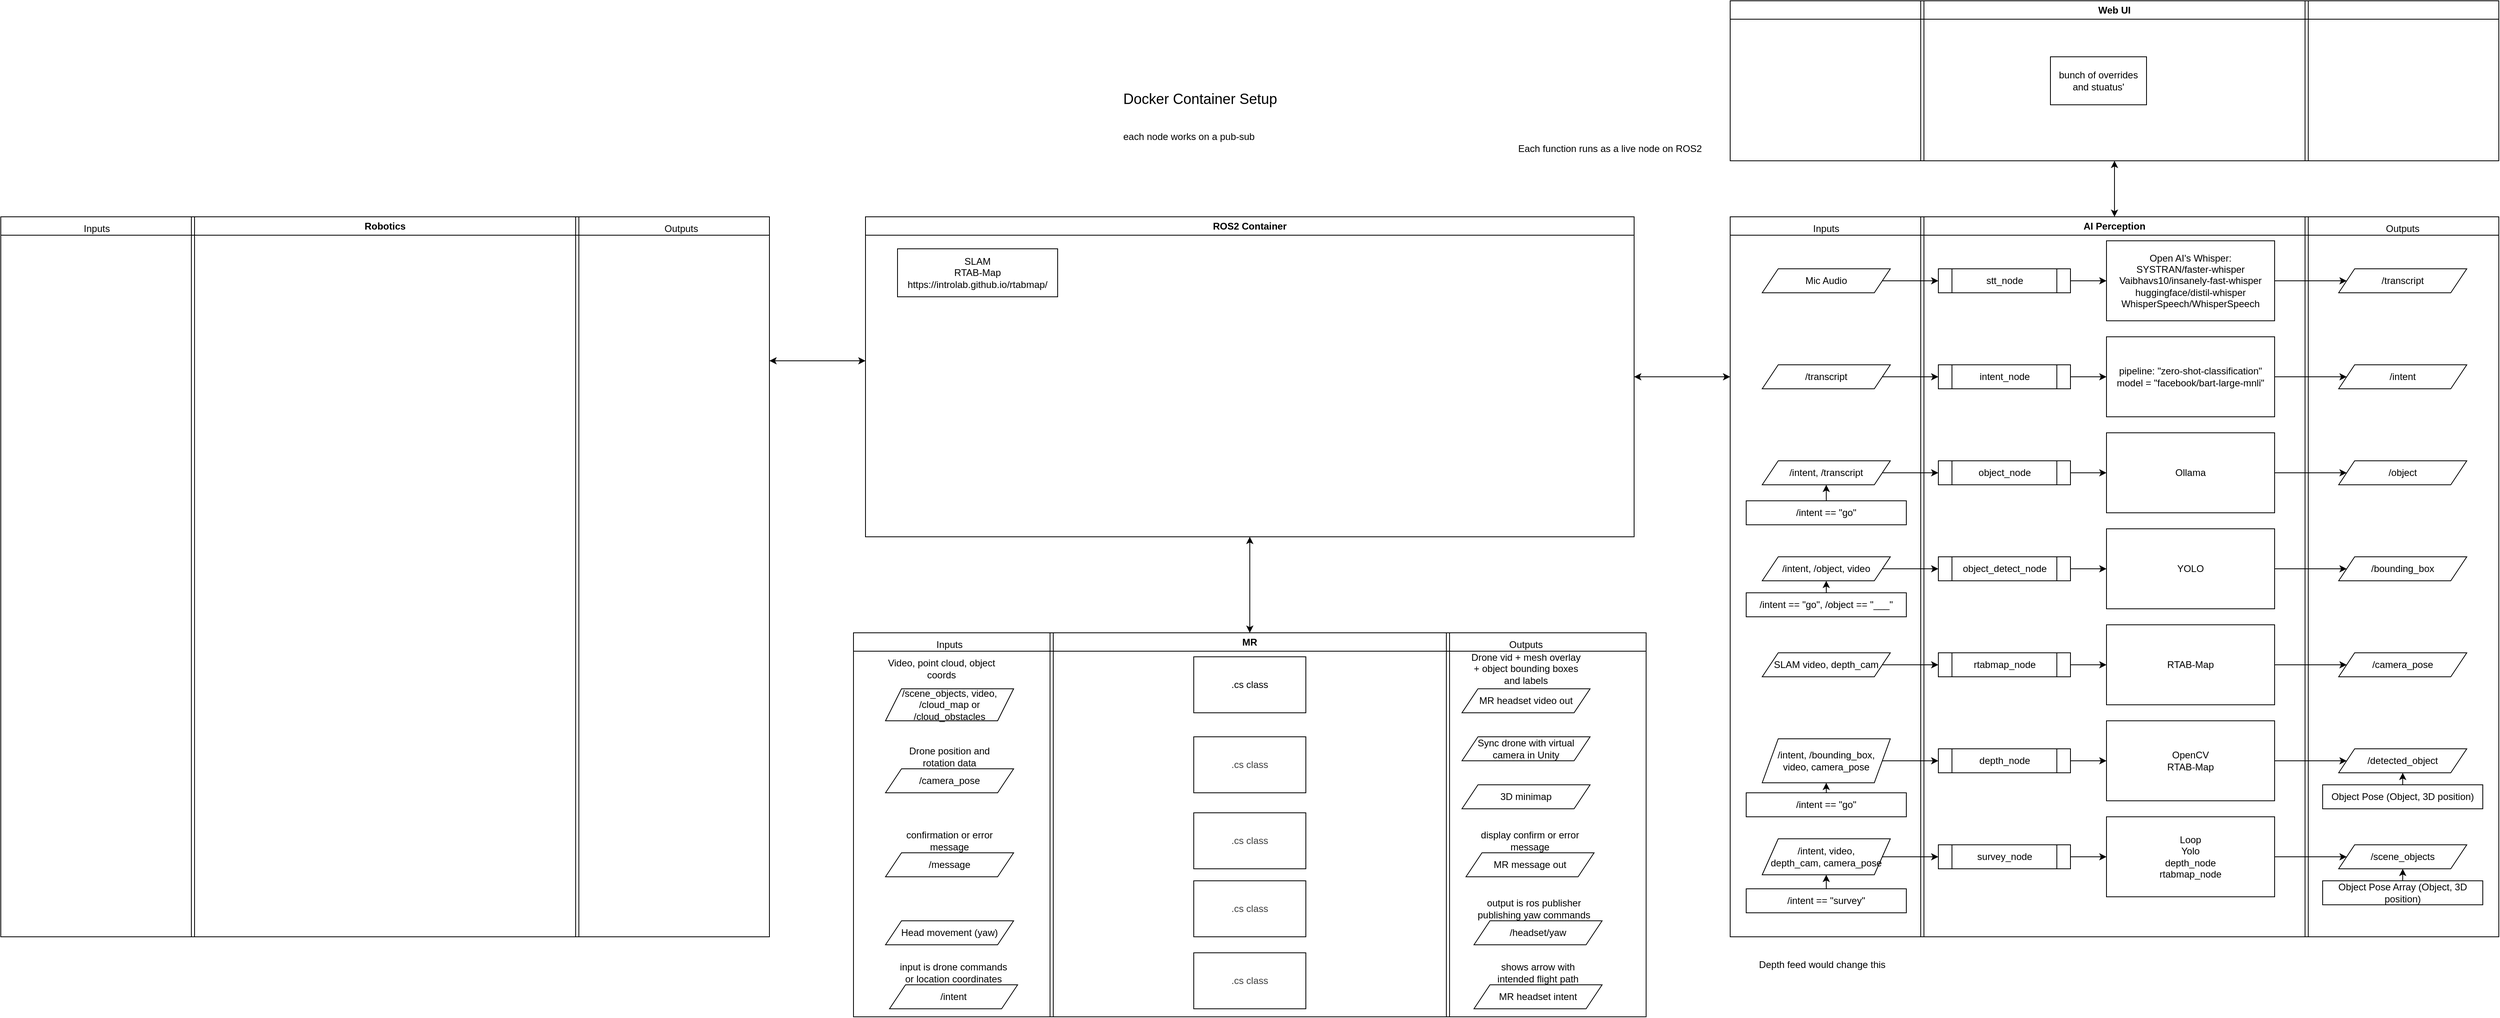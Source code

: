 <mxfile>
    <diagram id="y12sq9UacOIsMTTaWXX6" name="Page-1">
        <mxGraphModel dx="2827" dy="2823" grid="1" gridSize="10" guides="1" tooltips="1" connect="1" arrows="1" fold="1" page="1" pageScale="1" pageWidth="850" pageHeight="1100" math="0" shadow="0">
            <root>
                <mxCell id="0"/>
                <mxCell id="1" parent="0"/>
                <mxCell id="68" value="ROS2 Container" style="swimlane;whiteSpace=wrap;html=1;" parent="1" vertex="1">
                    <mxGeometry y="-1100" width="960" height="400" as="geometry"/>
                </mxCell>
                <mxCell id="71" value="&lt;div&gt;SLAM&lt;/div&gt;RTAB-Map&lt;div&gt;https://introlab.github.io/rtabmap/&lt;/div&gt;" style="whiteSpace=wrap;html=1;" parent="68" vertex="1">
                    <mxGeometry x="40" y="40" width="200" height="60" as="geometry"/>
                </mxCell>
                <mxCell id="72" value="AI Perception" style="swimlane;whiteSpace=wrap;html=1;" parent="1" vertex="1">
                    <mxGeometry x="1080" y="-1100" width="960" height="900" as="geometry"/>
                </mxCell>
                <mxCell id="85" style="edgeStyle=none;html=1;exitX=1;exitY=0.5;exitDx=0;exitDy=0;entryX=0;entryY=0.5;entryDx=0;entryDy=0;" parent="72" source="79" target="81" edge="1">
                    <mxGeometry relative="1" as="geometry"/>
                </mxCell>
                <mxCell id="79" value="Mic Audio" style="shape=parallelogram;perimeter=parallelogramPerimeter;whiteSpace=wrap;html=1;fixedSize=1;" parent="72" vertex="1">
                    <mxGeometry x="40" y="65" width="160" height="30" as="geometry"/>
                </mxCell>
                <mxCell id="81" value="&lt;span style=&quot;color: rgb(0, 0, 0);&quot;&gt;stt_node&lt;/span&gt;" style="shape=process;whiteSpace=wrap;html=1;backgroundOutline=1;" parent="72" vertex="1">
                    <mxGeometry x="260" y="65" width="165" height="30" as="geometry"/>
                </mxCell>
                <mxCell id="87" style="edgeStyle=none;html=1;exitX=1;exitY=0.5;exitDx=0;exitDy=0;entryX=0;entryY=0.5;entryDx=0;entryDy=0;" parent="72" source="82" target="84" edge="1">
                    <mxGeometry relative="1" as="geometry"/>
                </mxCell>
                <mxCell id="82" value="&lt;div&gt;&lt;span style=&quot;background-color: transparent;&quot;&gt;Open AI&#39;s Whisper:&lt;/span&gt;&lt;/div&gt;&lt;div&gt;SYSTRAN/faster-whisper&lt;/div&gt;&lt;div&gt;Vaibhavs10/insanely-fast-whisper&lt;/div&gt;&lt;div&gt;huggingface/distil-whisper&lt;/div&gt;&lt;div&gt;WhisperSpeech/WhisperSpeech&lt;/div&gt;" style="rounded=0;whiteSpace=wrap;html=1;align=center;" parent="72" vertex="1">
                    <mxGeometry x="470" y="30" width="210" height="100" as="geometry"/>
                </mxCell>
                <mxCell id="84" value="/transcript" style="shape=parallelogram;perimeter=parallelogramPerimeter;whiteSpace=wrap;html=1;fixedSize=1;" parent="72" vertex="1">
                    <mxGeometry x="760" y="65" width="160" height="30" as="geometry"/>
                </mxCell>
                <mxCell id="86" style="edgeStyle=none;html=1;exitX=1;exitY=0.5;exitDx=0;exitDy=0;entryX=0;entryY=0.5;entryDx=0;entryDy=0;" parent="72" source="81" target="82" edge="1">
                    <mxGeometry relative="1" as="geometry">
                        <mxPoint x="460" y="80" as="targetPoint"/>
                    </mxGeometry>
                </mxCell>
                <mxCell id="94" style="edgeStyle=none;html=1;exitX=1;exitY=0.5;exitDx=0;exitDy=0;entryX=0;entryY=0.5;entryDx=0;entryDy=0;" parent="72" source="95" target="96" edge="1">
                    <mxGeometry relative="1" as="geometry"/>
                </mxCell>
                <mxCell id="95" value="&lt;span style=&quot;color: rgb(0, 0, 0);&quot;&gt;/transcript&lt;/span&gt;" style="shape=parallelogram;perimeter=parallelogramPerimeter;whiteSpace=wrap;html=1;fixedSize=1;" parent="72" vertex="1">
                    <mxGeometry x="40" y="185" width="160" height="30" as="geometry"/>
                </mxCell>
                <mxCell id="96" value="&lt;span style=&quot;color: rgb(0, 0, 0);&quot;&gt;intent_node&lt;/span&gt;" style="shape=process;whiteSpace=wrap;html=1;backgroundOutline=1;" parent="72" vertex="1">
                    <mxGeometry x="260" y="185" width="165" height="30" as="geometry"/>
                </mxCell>
                <mxCell id="97" style="edgeStyle=none;html=1;exitX=1;exitY=0.5;exitDx=0;exitDy=0;entryX=0;entryY=0.5;entryDx=0;entryDy=0;" parent="72" source="98" target="99" edge="1">
                    <mxGeometry relative="1" as="geometry"/>
                </mxCell>
                <mxCell id="98" value="&lt;p&gt;pipeline: &quot;zero-shot-classification&quot;&lt;br&gt;model = &quot;facebook/bart-large-mnli&quot;&lt;/p&gt;" style="rounded=0;whiteSpace=wrap;html=1;align=center;" parent="72" vertex="1">
                    <mxGeometry x="470" y="150" width="210" height="100" as="geometry"/>
                </mxCell>
                <mxCell id="99" value="/intent" style="shape=parallelogram;perimeter=parallelogramPerimeter;whiteSpace=wrap;html=1;fixedSize=1;" parent="72" vertex="1">
                    <mxGeometry x="760" y="185" width="160" height="30" as="geometry"/>
                </mxCell>
                <mxCell id="100" style="edgeStyle=none;html=1;exitX=1;exitY=0.5;exitDx=0;exitDy=0;entryX=0;entryY=0.5;entryDx=0;entryDy=0;" parent="72" source="96" target="98" edge="1">
                    <mxGeometry relative="1" as="geometry">
                        <mxPoint x="460" y="200" as="targetPoint"/>
                    </mxGeometry>
                </mxCell>
                <mxCell id="101" style="edgeStyle=none;html=1;exitX=1;exitY=0.5;exitDx=0;exitDy=0;entryX=0;entryY=0.5;entryDx=0;entryDy=0;" parent="72" source="102" target="103" edge="1">
                    <mxGeometry relative="1" as="geometry"/>
                </mxCell>
                <mxCell id="102" value="/intent, /transcript" style="shape=parallelogram;perimeter=parallelogramPerimeter;whiteSpace=wrap;html=1;fixedSize=1;" parent="72" vertex="1">
                    <mxGeometry x="40" y="305" width="160" height="30" as="geometry"/>
                </mxCell>
                <mxCell id="103" value="&lt;span style=&quot;color: rgb(0, 0, 0);&quot;&gt;object_node&lt;/span&gt;" style="shape=process;whiteSpace=wrap;html=1;backgroundOutline=1;" parent="72" vertex="1">
                    <mxGeometry x="260" y="305" width="165" height="30" as="geometry"/>
                </mxCell>
                <mxCell id="104" style="edgeStyle=none;html=1;exitX=1;exitY=0.5;exitDx=0;exitDy=0;entryX=0;entryY=0.5;entryDx=0;entryDy=0;" parent="72" source="105" target="106" edge="1">
                    <mxGeometry relative="1" as="geometry"/>
                </mxCell>
                <mxCell id="105" value="&lt;div&gt;Ollama&lt;/div&gt;" style="rounded=0;whiteSpace=wrap;html=1;align=center;" parent="72" vertex="1">
                    <mxGeometry x="470" y="270" width="210" height="100" as="geometry"/>
                </mxCell>
                <mxCell id="106" value="/object" style="shape=parallelogram;perimeter=parallelogramPerimeter;whiteSpace=wrap;html=1;fixedSize=1;" parent="72" vertex="1">
                    <mxGeometry x="760" y="305" width="160" height="30" as="geometry"/>
                </mxCell>
                <mxCell id="107" style="edgeStyle=none;html=1;exitX=1;exitY=0.5;exitDx=0;exitDy=0;entryX=0;entryY=0.5;entryDx=0;entryDy=0;" parent="72" source="103" target="105" edge="1">
                    <mxGeometry relative="1" as="geometry">
                        <mxPoint x="460" y="320" as="targetPoint"/>
                    </mxGeometry>
                </mxCell>
                <mxCell id="108" style="edgeStyle=none;html=1;exitX=1;exitY=0.5;exitDx=0;exitDy=0;entryX=0;entryY=0.5;entryDx=0;entryDy=0;" parent="72" source="109" target="110" edge="1">
                    <mxGeometry relative="1" as="geometry"/>
                </mxCell>
                <mxCell id="109" value="/intent, /object, video" style="shape=parallelogram;perimeter=parallelogramPerimeter;whiteSpace=wrap;html=1;fixedSize=1;" parent="72" vertex="1">
                    <mxGeometry x="40" y="425" width="160" height="30" as="geometry"/>
                </mxCell>
                <mxCell id="110" value="&lt;span style=&quot;color: rgb(0, 0, 0);&quot;&gt;object_detect_node&lt;/span&gt;" style="shape=process;whiteSpace=wrap;html=1;backgroundOutline=1;" parent="72" vertex="1">
                    <mxGeometry x="260" y="425" width="165" height="30" as="geometry"/>
                </mxCell>
                <mxCell id="111" style="edgeStyle=none;html=1;exitX=1;exitY=0.5;exitDx=0;exitDy=0;entryX=0;entryY=0.5;entryDx=0;entryDy=0;" parent="72" source="112" target="113" edge="1">
                    <mxGeometry relative="1" as="geometry"/>
                </mxCell>
                <mxCell id="112" value="&lt;div&gt;YOLO&lt;/div&gt;" style="rounded=0;whiteSpace=wrap;html=1;align=center;" parent="72" vertex="1">
                    <mxGeometry x="470" y="390" width="210" height="100" as="geometry"/>
                </mxCell>
                <mxCell id="113" value="/bounding_box" style="shape=parallelogram;perimeter=parallelogramPerimeter;whiteSpace=wrap;html=1;fixedSize=1;" parent="72" vertex="1">
                    <mxGeometry x="760" y="425" width="160" height="30" as="geometry"/>
                </mxCell>
                <mxCell id="114" style="edgeStyle=none;html=1;exitX=1;exitY=0.5;exitDx=0;exitDy=0;entryX=0;entryY=0.5;entryDx=0;entryDy=0;" parent="72" source="110" target="112" edge="1">
                    <mxGeometry relative="1" as="geometry">
                        <mxPoint x="460" y="440" as="targetPoint"/>
                    </mxGeometry>
                </mxCell>
                <mxCell id="115" style="edgeStyle=none;html=1;exitX=1;exitY=0.5;exitDx=0;exitDy=0;entryX=0;entryY=0.5;entryDx=0;entryDy=0;" parent="72" source="116" target="117" edge="1">
                    <mxGeometry relative="1" as="geometry"/>
                </mxCell>
                <mxCell id="116" value="&lt;p&gt;/intent, /bounding_box,&lt;br&gt;video, camera_pose&lt;/p&gt;" style="shape=parallelogram;perimeter=parallelogramPerimeter;whiteSpace=wrap;html=1;fixedSize=1;" parent="72" vertex="1">
                    <mxGeometry x="40" y="652.5" width="160" height="55" as="geometry"/>
                </mxCell>
                <mxCell id="117" value="&lt;span style=&quot;color: rgb(0, 0, 0);&quot;&gt;depth_node&lt;/span&gt;" style="shape=process;whiteSpace=wrap;html=1;backgroundOutline=1;" parent="72" vertex="1">
                    <mxGeometry x="260" y="665" width="165" height="30" as="geometry"/>
                </mxCell>
                <mxCell id="118" style="edgeStyle=none;html=1;exitX=1;exitY=0.5;exitDx=0;exitDy=0;entryX=0;entryY=0.5;entryDx=0;entryDy=0;" parent="72" source="119" target="120" edge="1">
                    <mxGeometry relative="1" as="geometry"/>
                </mxCell>
                <mxCell id="119" value="OpenCV&lt;br&gt;RTAB-Map" style="rounded=0;whiteSpace=wrap;html=1;align=center;" parent="72" vertex="1">
                    <mxGeometry x="470" y="630" width="210" height="100" as="geometry"/>
                </mxCell>
                <mxCell id="120" value="/detected_object" style="shape=parallelogram;perimeter=parallelogramPerimeter;whiteSpace=wrap;html=1;fixedSize=1;" parent="72" vertex="1">
                    <mxGeometry x="760" y="665" width="160" height="30" as="geometry"/>
                </mxCell>
                <mxCell id="121" style="edgeStyle=none;html=1;exitX=1;exitY=0.5;exitDx=0;exitDy=0;entryX=0;entryY=0.5;entryDx=0;entryDy=0;" parent="72" source="117" target="119" edge="1">
                    <mxGeometry relative="1" as="geometry">
                        <mxPoint x="460" y="680" as="targetPoint"/>
                    </mxGeometry>
                </mxCell>
                <mxCell id="123" style="edgeStyle=none;html=1;exitX=0.5;exitY=0;exitDx=0;exitDy=0;entryX=0.5;entryY=1;entryDx=0;entryDy=0;" parent="72" source="122" target="102" edge="1">
                    <mxGeometry relative="1" as="geometry"/>
                </mxCell>
                <mxCell id="122" value="/intent == &quot;go&quot;" style="rounded=0;whiteSpace=wrap;html=1;" parent="72" vertex="1">
                    <mxGeometry x="20" y="355" width="200" height="30" as="geometry"/>
                </mxCell>
                <mxCell id="125" style="edgeStyle=none;html=1;exitX=0.5;exitY=0;exitDx=0;exitDy=0;entryX=0.5;entryY=1;entryDx=0;entryDy=0;" parent="72" source="124" target="109" edge="1">
                    <mxGeometry relative="1" as="geometry"/>
                </mxCell>
                <mxCell id="124" value="/intent == &quot;go&quot;, /object == &quot;___&quot;" style="rounded=0;whiteSpace=wrap;html=1;" parent="72" vertex="1">
                    <mxGeometry x="20" y="470" width="200" height="30" as="geometry"/>
                </mxCell>
                <mxCell id="127" style="edgeStyle=none;html=1;exitX=0.5;exitY=0;exitDx=0;exitDy=0;entryX=0.5;entryY=1;entryDx=0;entryDy=0;" parent="72" source="126" target="120" edge="1">
                    <mxGeometry relative="1" as="geometry"/>
                </mxCell>
                <mxCell id="126" value="Object Pose (Object, 3D position)" style="rounded=0;whiteSpace=wrap;html=1;" parent="72" vertex="1">
                    <mxGeometry x="740" y="710" width="200" height="30" as="geometry"/>
                </mxCell>
                <mxCell id="169" style="edgeStyle=none;html=1;exitX=0.5;exitY=0;exitDx=0;exitDy=0;entryX=0.5;entryY=1;entryDx=0;entryDy=0;" parent="72" source="128" target="116" edge="1">
                    <mxGeometry relative="1" as="geometry"/>
                </mxCell>
                <mxCell id="128" value="/intent == &quot;go&quot;" style="rounded=0;whiteSpace=wrap;html=1;" parent="72" vertex="1">
                    <mxGeometry x="20" y="720" width="200" height="30" as="geometry"/>
                </mxCell>
                <mxCell id="130" style="edgeStyle=none;html=1;exitX=1;exitY=0.5;exitDx=0;exitDy=0;entryX=0;entryY=0.5;entryDx=0;entryDy=0;" parent="72" source="131" target="132" edge="1">
                    <mxGeometry relative="1" as="geometry"/>
                </mxCell>
                <mxCell id="131" value="&lt;p&gt;/intent, video,&lt;br&gt;depth_cam, camera_pose&lt;/p&gt;" style="shape=parallelogram;perimeter=parallelogramPerimeter;whiteSpace=wrap;html=1;fixedSize=1;" parent="72" vertex="1">
                    <mxGeometry x="40" y="777.5" width="160" height="45" as="geometry"/>
                </mxCell>
                <mxCell id="132" value="&lt;span style=&quot;color: rgb(0, 0, 0);&quot;&gt;survey_node&lt;/span&gt;" style="shape=process;whiteSpace=wrap;html=1;backgroundOutline=1;" parent="72" vertex="1">
                    <mxGeometry x="260" y="785" width="165" height="30" as="geometry"/>
                </mxCell>
                <mxCell id="133" style="edgeStyle=none;html=1;exitX=1;exitY=0.5;exitDx=0;exitDy=0;entryX=0;entryY=0.5;entryDx=0;entryDy=0;" parent="72" source="134" target="135" edge="1">
                    <mxGeometry relative="1" as="geometry"/>
                </mxCell>
                <mxCell id="134" value="&lt;div&gt;Loop&lt;/div&gt;&lt;div&gt;Yolo&lt;/div&gt;&lt;div&gt;depth_node&lt;/div&gt;&lt;div&gt;rtabmap_node&lt;/div&gt;" style="rounded=0;whiteSpace=wrap;html=1;align=center;" parent="72" vertex="1">
                    <mxGeometry x="470" y="750" width="210" height="100" as="geometry"/>
                </mxCell>
                <mxCell id="135" value="/scene_objects" style="shape=parallelogram;perimeter=parallelogramPerimeter;whiteSpace=wrap;html=1;fixedSize=1;" parent="72" vertex="1">
                    <mxGeometry x="760" y="785" width="160" height="30" as="geometry"/>
                </mxCell>
                <mxCell id="136" style="edgeStyle=none;html=1;exitX=1;exitY=0.5;exitDx=0;exitDy=0;entryX=0;entryY=0.5;entryDx=0;entryDy=0;" parent="72" source="132" target="134" edge="1">
                    <mxGeometry relative="1" as="geometry">
                        <mxPoint x="460" y="800" as="targetPoint"/>
                    </mxGeometry>
                </mxCell>
                <mxCell id="137" style="edgeStyle=none;html=1;exitX=0.5;exitY=0;exitDx=0;exitDy=0;entryX=0.5;entryY=1;entryDx=0;entryDy=0;" parent="72" source="138" target="135" edge="1">
                    <mxGeometry relative="1" as="geometry"/>
                </mxCell>
                <mxCell id="138" value="Object Pose Array (Object, 3D position)" style="rounded=0;whiteSpace=wrap;html=1;" parent="72" vertex="1">
                    <mxGeometry x="740" y="830" width="200" height="30" as="geometry"/>
                </mxCell>
                <mxCell id="139" style="edgeStyle=none;html=1;exitX=0.5;exitY=0;exitDx=0;exitDy=0;entryX=0.5;entryY=1;entryDx=0;entryDy=0;" parent="72" source="140" target="131" edge="1">
                    <mxGeometry relative="1" as="geometry"/>
                </mxCell>
                <mxCell id="140" value="/intent == &quot;survey&quot;" style="rounded=0;whiteSpace=wrap;html=1;" parent="72" vertex="1">
                    <mxGeometry x="20" y="840" width="200" height="30" as="geometry"/>
                </mxCell>
                <mxCell id="142" style="edgeStyle=none;html=1;exitX=1;exitY=0.5;exitDx=0;exitDy=0;entryX=0;entryY=0.5;entryDx=0;entryDy=0;" parent="72" source="143" target="144" edge="1">
                    <mxGeometry relative="1" as="geometry"/>
                </mxCell>
                <mxCell id="143" value="&lt;span style=&quot;color: rgb(0, 0, 0);&quot;&gt;SLAM video, depth_cam&lt;/span&gt;" style="shape=parallelogram;perimeter=parallelogramPerimeter;whiteSpace=wrap;html=1;fixedSize=1;" parent="72" vertex="1">
                    <mxGeometry x="40" y="545" width="160" height="30" as="geometry"/>
                </mxCell>
                <mxCell id="144" value="&lt;span style=&quot;color: rgb(0, 0, 0);&quot;&gt;rtabmap_node&lt;/span&gt;" style="shape=process;whiteSpace=wrap;html=1;backgroundOutline=1;" parent="72" vertex="1">
                    <mxGeometry x="260" y="545" width="165" height="30" as="geometry"/>
                </mxCell>
                <mxCell id="145" style="edgeStyle=none;html=1;exitX=1;exitY=0.5;exitDx=0;exitDy=0;entryX=0;entryY=0.5;entryDx=0;entryDy=0;" parent="72" source="146" target="147" edge="1">
                    <mxGeometry relative="1" as="geometry"/>
                </mxCell>
                <mxCell id="146" value="&lt;p&gt;RTAB-Map&lt;/p&gt;" style="rounded=0;whiteSpace=wrap;html=1;align=center;" parent="72" vertex="1">
                    <mxGeometry x="470" y="510" width="210" height="100" as="geometry"/>
                </mxCell>
                <mxCell id="147" value="/camera_pose" style="shape=parallelogram;perimeter=parallelogramPerimeter;whiteSpace=wrap;html=1;fixedSize=1;" parent="72" vertex="1">
                    <mxGeometry x="760" y="545" width="160" height="30" as="geometry"/>
                </mxCell>
                <mxCell id="148" style="edgeStyle=none;html=1;exitX=1;exitY=0.5;exitDx=0;exitDy=0;entryX=0;entryY=0.5;entryDx=0;entryDy=0;" parent="72" source="144" target="146" edge="1">
                    <mxGeometry relative="1" as="geometry">
                        <mxPoint x="460" y="560" as="targetPoint"/>
                    </mxGeometry>
                </mxCell>
                <mxCell id="156" value="Outputs" style="text;html=1;align=center;verticalAlign=middle;whiteSpace=wrap;rounded=0;" parent="72" vertex="1">
                    <mxGeometry x="810" width="60" height="30" as="geometry"/>
                </mxCell>
                <mxCell id="73" value="&lt;h1 style=&quot;margin-top: 0px;&quot;&gt;&lt;span style=&quot;color: rgb(0, 0, 0); text-align: center; background-color: transparent; font-weight: normal;&quot;&gt;&lt;font style=&quot;font-size: 18px;&quot;&gt;Docker Container Setup&lt;/font&gt;&lt;/span&gt;&lt;/h1&gt;&lt;h1 style=&quot;margin-top: 0px;&quot;&gt;&lt;font style=&quot;font-size: 12px;&quot;&gt;&lt;span style=&quot;font-weight: 400;&quot;&gt;each node works on a pub-sub&lt;/span&gt;&lt;/font&gt;&lt;/h1&gt;" style="text;html=1;whiteSpace=wrap;overflow=hidden;rounded=0;" parent="1" vertex="1">
                    <mxGeometry x="320" y="-1270" width="325" height="120" as="geometry"/>
                </mxCell>
                <mxCell id="76" style="edgeStyle=none;html=1;exitX=0.25;exitY=1;exitDx=0;exitDy=0;entryX=0.25;entryY=0;entryDx=0;entryDy=0;shape=link;" parent="1" source="72" target="72" edge="1">
                    <mxGeometry relative="1" as="geometry"/>
                </mxCell>
                <mxCell id="77" style="edgeStyle=none;html=1;exitX=0.75;exitY=1;exitDx=0;exitDy=0;entryX=0.75;entryY=0;entryDx=0;entryDy=0;shape=link;" parent="1" source="72" target="72" edge="1">
                    <mxGeometry relative="1" as="geometry"/>
                </mxCell>
                <mxCell id="80" value="Each function runs as a live node on ROS2" style="text;html=1;align=center;verticalAlign=middle;whiteSpace=wrap;rounded=0;" parent="1" vertex="1">
                    <mxGeometry x="780" y="-1200" width="300" height="30" as="geometry"/>
                </mxCell>
                <mxCell id="141" value="Depth feed would change this" style="text;html=1;align=center;verticalAlign=middle;whiteSpace=wrap;rounded=0;" parent="1" vertex="1">
                    <mxGeometry x="1100" y="-180" width="190" height="30" as="geometry"/>
                </mxCell>
                <mxCell id="149" value="Web UI" style="swimlane;whiteSpace=wrap;html=1;" parent="1" vertex="1">
                    <mxGeometry x="1080" y="-1370" width="960" height="200" as="geometry"/>
                </mxCell>
                <mxCell id="154" value="bunch of overrides and stuatus&#39;" style="rounded=0;whiteSpace=wrap;html=1;" parent="149" vertex="1">
                    <mxGeometry x="400" y="70" width="120" height="60" as="geometry"/>
                </mxCell>
                <mxCell id="150" value="" style="endArrow=classic;startArrow=classic;html=1;entryX=0.5;entryY=1;entryDx=0;entryDy=0;exitX=0.5;exitY=0;exitDx=0;exitDy=0;" parent="1" source="72" target="149" edge="1">
                    <mxGeometry width="50" height="50" relative="1" as="geometry">
                        <mxPoint x="1460" y="-1190" as="sourcePoint"/>
                        <mxPoint x="1510" y="-1240" as="targetPoint"/>
                    </mxGeometry>
                </mxCell>
                <mxCell id="151" value="" style="endArrow=classic;startArrow=classic;html=1;" parent="1" edge="1">
                    <mxGeometry width="50" height="50" relative="1" as="geometry">
                        <mxPoint x="960" y="-900" as="sourcePoint"/>
                        <mxPoint x="1080" y="-900" as="targetPoint"/>
                    </mxGeometry>
                </mxCell>
                <mxCell id="152" style="edgeStyle=none;html=1;exitX=0.25;exitY=1;exitDx=0;exitDy=0;entryX=0.25;entryY=0;entryDx=0;entryDy=0;shape=link;" parent="1" source="149" target="149" edge="1">
                    <mxGeometry relative="1" as="geometry"/>
                </mxCell>
                <mxCell id="153" style="edgeStyle=none;html=1;exitX=0.75;exitY=0;exitDx=0;exitDy=0;entryX=0.75;entryY=1;entryDx=0;entryDy=0;shape=link;" parent="1" source="149" target="149" edge="1">
                    <mxGeometry relative="1" as="geometry"/>
                </mxCell>
                <mxCell id="155" value="Inputs" style="text;html=1;align=center;verticalAlign=middle;whiteSpace=wrap;rounded=0;" parent="1" vertex="1">
                    <mxGeometry x="1170" y="-1100" width="60" height="30" as="geometry"/>
                </mxCell>
                <mxCell id="157" value="MR" style="swimlane;whiteSpace=wrap;html=1;" parent="1" vertex="1">
                    <mxGeometry x="-15" y="-580" width="990" height="480" as="geometry"/>
                </mxCell>
                <mxCell id="164" value="Outputs" style="text;html=1;align=center;verticalAlign=middle;whiteSpace=wrap;rounded=0;" parent="157" vertex="1">
                    <mxGeometry x="810" width="60" height="30" as="geometry"/>
                </mxCell>
                <mxCell id="165" value="Inputs" style="text;html=1;align=center;verticalAlign=middle;whiteSpace=wrap;rounded=0;" parent="157" vertex="1">
                    <mxGeometry x="90" width="60" height="30" as="geometry"/>
                </mxCell>
                <mxCell id="173" value="&lt;span style=&quot;color: rgb(0, 0, 0);&quot;&gt;/scene_objects, video,&lt;br&gt;/cloud_map or /cloud_obstacles&lt;/span&gt;" style="shape=parallelogram;perimeter=parallelogramPerimeter;whiteSpace=wrap;html=1;fixedSize=1;" parent="157" vertex="1">
                    <mxGeometry x="40" y="70" width="160" height="40" as="geometry"/>
                </mxCell>
                <mxCell id="178" value="&lt;span style=&quot;color: rgb(0, 0, 0);&quot;&gt;MR headset video out&lt;/span&gt;" style="shape=parallelogram;perimeter=parallelogramPerimeter;whiteSpace=wrap;html=1;fixedSize=1;" parent="157" vertex="1">
                    <mxGeometry x="760" y="70" width="160" height="30" as="geometry"/>
                </mxCell>
                <mxCell id="181" value="Video, point cloud, object coords" style="text;html=1;align=center;verticalAlign=middle;whiteSpace=wrap;rounded=0;" parent="157" vertex="1">
                    <mxGeometry x="40" y="30" width="140" height="30" as="geometry"/>
                </mxCell>
                <mxCell id="182" value="Drone vid + mesh overlay + object bounding boxes and labels" style="text;html=1;align=center;verticalAlign=middle;whiteSpace=wrap;rounded=0;" parent="157" vertex="1">
                    <mxGeometry x="770" y="30" width="140" height="30" as="geometry"/>
                </mxCell>
                <mxCell id="179" value="MR message out" style="shape=parallelogram;perimeter=parallelogramPerimeter;whiteSpace=wrap;html=1;fixedSize=1;" parent="157" vertex="1">
                    <mxGeometry x="765" y="275" width="160" height="30" as="geometry"/>
                </mxCell>
                <mxCell id="183" value="display confirm or error message" style="text;html=1;align=center;verticalAlign=middle;whiteSpace=wrap;rounded=0;" parent="157" vertex="1">
                    <mxGeometry x="775" y="245" width="140" height="30" as="geometry"/>
                </mxCell>
                <mxCell id="189" value="output is ros publisher publishing yaw commands" style="text;html=1;align=center;verticalAlign=middle;whiteSpace=wrap;rounded=0;" parent="157" vertex="1">
                    <mxGeometry x="775" y="330" width="150" height="30" as="geometry"/>
                </mxCell>
                <mxCell id="186" value="/headset/yaw" style="shape=parallelogram;perimeter=parallelogramPerimeter;whiteSpace=wrap;html=1;fixedSize=1;" parent="157" vertex="1">
                    <mxGeometry x="775" y="360" width="160" height="30" as="geometry"/>
                </mxCell>
                <mxCell id="175" value="&lt;span style=&quot;color: rgb(0, 0, 0);&quot;&gt;/message&lt;/span&gt;" style="shape=parallelogram;perimeter=parallelogramPerimeter;whiteSpace=wrap;html=1;fixedSize=1;" parent="157" vertex="1">
                    <mxGeometry x="40" y="275" width="160" height="30" as="geometry"/>
                </mxCell>
                <mxCell id="184" value="confirmation or error message" style="text;html=1;align=center;verticalAlign=middle;whiteSpace=wrap;rounded=0;" parent="157" vertex="1">
                    <mxGeometry x="50" y="245" width="140" height="30" as="geometry"/>
                </mxCell>
                <mxCell id="185" value="Head movement (yaw)" style="shape=parallelogram;perimeter=parallelogramPerimeter;whiteSpace=wrap;html=1;fixedSize=1;" parent="157" vertex="1">
                    <mxGeometry x="40" y="360" width="160" height="30" as="geometry"/>
                </mxCell>
                <mxCell id="195" value="&lt;span style=&quot;color: rgb(0, 0, 0);&quot;&gt;&lt;span style=&quot;color: rgb(0, 0, 0);&quot;&gt;/camera_pose&lt;/span&gt;&lt;/span&gt;" style="shape=parallelogram;perimeter=parallelogramPerimeter;whiteSpace=wrap;html=1;fixedSize=1;" vertex="1" parent="157">
                    <mxGeometry x="40" y="170" width="160" height="30" as="geometry"/>
                </mxCell>
                <mxCell id="196" value="Drone position and rotation data" style="text;html=1;align=center;verticalAlign=middle;whiteSpace=wrap;rounded=0;" vertex="1" parent="157">
                    <mxGeometry x="50" y="140" width="140" height="30" as="geometry"/>
                </mxCell>
                <mxCell id="197" value="&lt;span style=&quot;color: rgb(0, 0, 0);&quot;&gt;&lt;span style=&quot;color: rgb(0, 0, 0);&quot;&gt;Sync drone with virtual camera in Unity&lt;/span&gt;&lt;/span&gt;" style="shape=parallelogram;perimeter=parallelogramPerimeter;whiteSpace=wrap;html=1;fixedSize=1;" vertex="1" parent="157">
                    <mxGeometry x="760" y="130" width="160" height="30" as="geometry"/>
                </mxCell>
                <mxCell id="198" value="&lt;span style=&quot;color: rgb(0, 0, 0);&quot;&gt;&lt;span style=&quot;color: rgb(0, 0, 0);&quot;&gt;3D minimap&lt;/span&gt;&lt;/span&gt;" style="shape=parallelogram;perimeter=parallelogramPerimeter;whiteSpace=wrap;html=1;fixedSize=1;" vertex="1" parent="157">
                    <mxGeometry x="760" y="190" width="160" height="30" as="geometry"/>
                </mxCell>
                <mxCell id="199" value="MR headset intent" style="shape=parallelogram;perimeter=parallelogramPerimeter;whiteSpace=wrap;html=1;fixedSize=1;" vertex="1" parent="157">
                    <mxGeometry x="775" y="440" width="160" height="30" as="geometry"/>
                </mxCell>
                <mxCell id="200" value="shows arrow with intended flight path" style="text;html=1;align=center;verticalAlign=middle;whiteSpace=wrap;rounded=0;" vertex="1" parent="157">
                    <mxGeometry x="785" y="410" width="140" height="30" as="geometry"/>
                </mxCell>
                <mxCell id="201" value="/intent" style="shape=parallelogram;perimeter=parallelogramPerimeter;whiteSpace=wrap;html=1;fixedSize=1;" vertex="1" parent="157">
                    <mxGeometry x="45" y="440" width="160" height="30" as="geometry"/>
                </mxCell>
                <mxCell id="202" value="input is drone commands or location coordinates" style="text;html=1;align=center;verticalAlign=middle;whiteSpace=wrap;rounded=0;" vertex="1" parent="157">
                    <mxGeometry x="55" y="410" width="140" height="30" as="geometry"/>
                </mxCell>
                <mxCell id="203" value="&lt;span style=&quot;color: rgb(63, 63, 63);&quot;&gt;.cs class&lt;/span&gt;" style="rounded=0;whiteSpace=wrap;html=1;align=center;" vertex="1" parent="157">
                    <mxGeometry x="425" y="310" width="140" height="70" as="geometry"/>
                </mxCell>
                <mxCell id="207" value="&lt;span style=&quot;color: rgb(63, 63, 63);&quot;&gt;.cs class&lt;/span&gt;" style="rounded=0;whiteSpace=wrap;html=1;align=center;" vertex="1" parent="157">
                    <mxGeometry x="425" y="400" width="140" height="70" as="geometry"/>
                </mxCell>
                <mxCell id="206" value="&lt;span style=&quot;color: rgb(63, 63, 63);&quot;&gt;.cs class&lt;/span&gt;" style="rounded=0;whiteSpace=wrap;html=1;align=center;" vertex="1" parent="157">
                    <mxGeometry x="425" y="225" width="140" height="70" as="geometry"/>
                </mxCell>
                <mxCell id="205" value="&lt;span style=&quot;color: rgb(63, 63, 63);&quot;&gt;.cs class&lt;/span&gt;" style="rounded=0;whiteSpace=wrap;html=1;align=center;" vertex="1" parent="157">
                    <mxGeometry x="425" y="130" width="140" height="70" as="geometry"/>
                </mxCell>
                <mxCell id="204" value="&lt;div&gt;.cs class&lt;/div&gt;" style="rounded=0;whiteSpace=wrap;html=1;align=center;" vertex="1" parent="157">
                    <mxGeometry x="425" y="30" width="140" height="70" as="geometry"/>
                </mxCell>
                <mxCell id="159" value="Robotics" style="swimlane;whiteSpace=wrap;html=1;" parent="1" vertex="1">
                    <mxGeometry x="-1080" y="-1100" width="960" height="900" as="geometry"/>
                </mxCell>
                <mxCell id="166" value="Outputs" style="text;html=1;align=center;verticalAlign=middle;whiteSpace=wrap;rounded=0;" parent="159" vertex="1">
                    <mxGeometry x="820" width="60" height="30" as="geometry"/>
                </mxCell>
                <mxCell id="167" value="Inputs" style="text;html=1;align=center;verticalAlign=middle;whiteSpace=wrap;rounded=0;" parent="159" vertex="1">
                    <mxGeometry x="90" width="60" height="30" as="geometry"/>
                </mxCell>
                <mxCell id="160" style="edgeStyle=none;html=1;exitX=0.25;exitY=0;exitDx=0;exitDy=0;entryX=0.25;entryY=1;entryDx=0;entryDy=0;shape=link;" parent="1" source="157" target="157" edge="1">
                    <mxGeometry relative="1" as="geometry"/>
                </mxCell>
                <mxCell id="161" style="edgeStyle=none;html=1;exitX=0.75;exitY=1;exitDx=0;exitDy=0;entryX=0.75;entryY=0;entryDx=0;entryDy=0;shape=link;" parent="1" source="157" target="157" edge="1">
                    <mxGeometry relative="1" as="geometry"/>
                </mxCell>
                <mxCell id="162" style="edgeStyle=none;html=1;exitX=0.75;exitY=0;exitDx=0;exitDy=0;entryX=0.75;entryY=1;entryDx=0;entryDy=0;shape=link;" parent="1" source="159" target="159" edge="1">
                    <mxGeometry relative="1" as="geometry"/>
                </mxCell>
                <mxCell id="168" style="edgeStyle=none;html=1;exitX=0.25;exitY=0;exitDx=0;exitDy=0;entryX=0.25;entryY=1;entryDx=0;entryDy=0;shape=link;" parent="1" source="159" target="159" edge="1">
                    <mxGeometry relative="1" as="geometry"/>
                </mxCell>
                <mxCell id="171" value="" style="endArrow=classic;startArrow=classic;html=1;" parent="1" edge="1">
                    <mxGeometry width="50" height="50" relative="1" as="geometry">
                        <mxPoint x="-120" y="-920" as="sourcePoint"/>
                        <mxPoint y="-920" as="targetPoint"/>
                    </mxGeometry>
                </mxCell>
                <mxCell id="172" value="" style="endArrow=classic;startArrow=classic;html=1;entryX=0.5;entryY=0;entryDx=0;entryDy=0;exitX=0.5;exitY=1;exitDx=0;exitDy=0;" parent="1" source="68" target="157" edge="1">
                    <mxGeometry width="50" height="50" relative="1" as="geometry">
                        <mxPoint x="480" y="-770" as="sourcePoint"/>
                        <mxPoint x="530" y="-820" as="targetPoint"/>
                    </mxGeometry>
                </mxCell>
            </root>
        </mxGraphModel>
    </diagram>
</mxfile>
